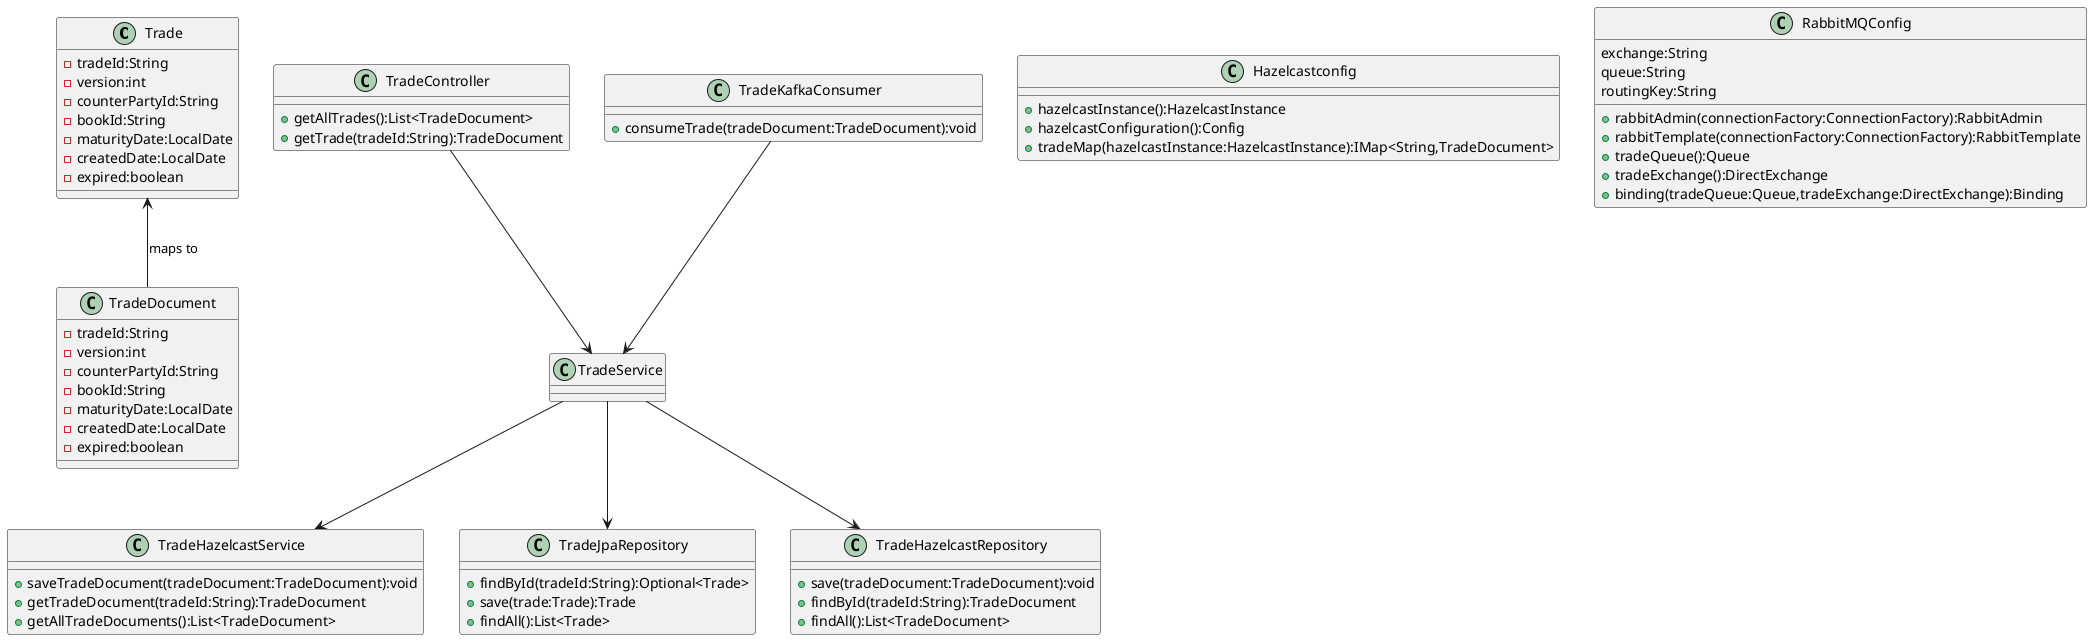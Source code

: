 @startuml
class Trade {
  -tradeId:String
  -version:int
  -counterPartyId:String
  -bookId:String
  -maturityDate:LocalDate
  -createdDate:LocalDate
  -expired:boolean
}

class TradeDocument {
  -tradeId:String
  -version:int
  -counterPartyId:String
  -bookId:String
  -maturityDate:LocalDate
  -createdDate:LocalDate
  -expired:boolean
}

class TradeHazelcastService{
    +saveTradeDocument(tradeDocument:TradeDocument):void
    +getTradeDocument(tradeId:String):TradeDocument
    +getAllTradeDocuments():List<TradeDocument>
}

class TradeJpaRepository{
    +findById(tradeId:String):Optional<Trade>
    +save(trade:Trade):Trade
    +findAll():List<Trade>
}

class TradeHazelcastRepository{
    +save(tradeDocument:TradeDocument):void
    +findById(tradeId:String):TradeDocument
    +findAll():List<TradeDocument>
}

class TradeController{
    +getAllTrades():List<TradeDocument>
    +getTrade(tradeId:String):TradeDocument
}

class TradeKafkaConsumer{
    +consumeTrade(tradeDocument:TradeDocument):void
}

class Hazelcastconfig{
    +hazelcastInstance():HazelcastInstance
    +hazelcastConfiguration():Config
    +tradeMap(hazelcastInstance:HazelcastInstance):IMap<String,TradeDocument>

}

class RabbitMQConfig{
    exchange:String
    queue:String
    routingKey:String
    +rabbitAdmin(connectionFactory:ConnectionFactory):RabbitAdmin
    +rabbitTemplate(connectionFactory:ConnectionFactory):RabbitTemplate
    +tradeQueue():Queue
    +tradeExchange():DirectExchange
    +binding(tradeQueue:Queue,tradeExchange:DirectExchange):Binding
}


class TradeService
class TradeHazelcastService
class TradeJpaRepository
class TradeHazelcastRepository
class TradeController
class TradeKafkaConsumer

TradeService --> TradeJpaRepository
TradeService --> TradeHazelcastRepository
TradeService --> TradeHazelcastService
TradeController --> TradeService
TradeKafkaConsumer --> TradeService
Trade <-- TradeDocument : maps to
@enduml
